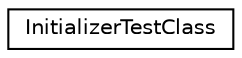 digraph G
{
  edge [fontname="Helvetica",fontsize="10",labelfontname="Helvetica",labelfontsize="10"];
  node [fontname="Helvetica",fontsize="10",shape=record];
  rankdir="LR";
  Node1 [label="InitializerTestClass",height=0.2,width=0.4,color="black", fillcolor="white", style="filled",URL="$class_initializer_test_class.html"];
}
